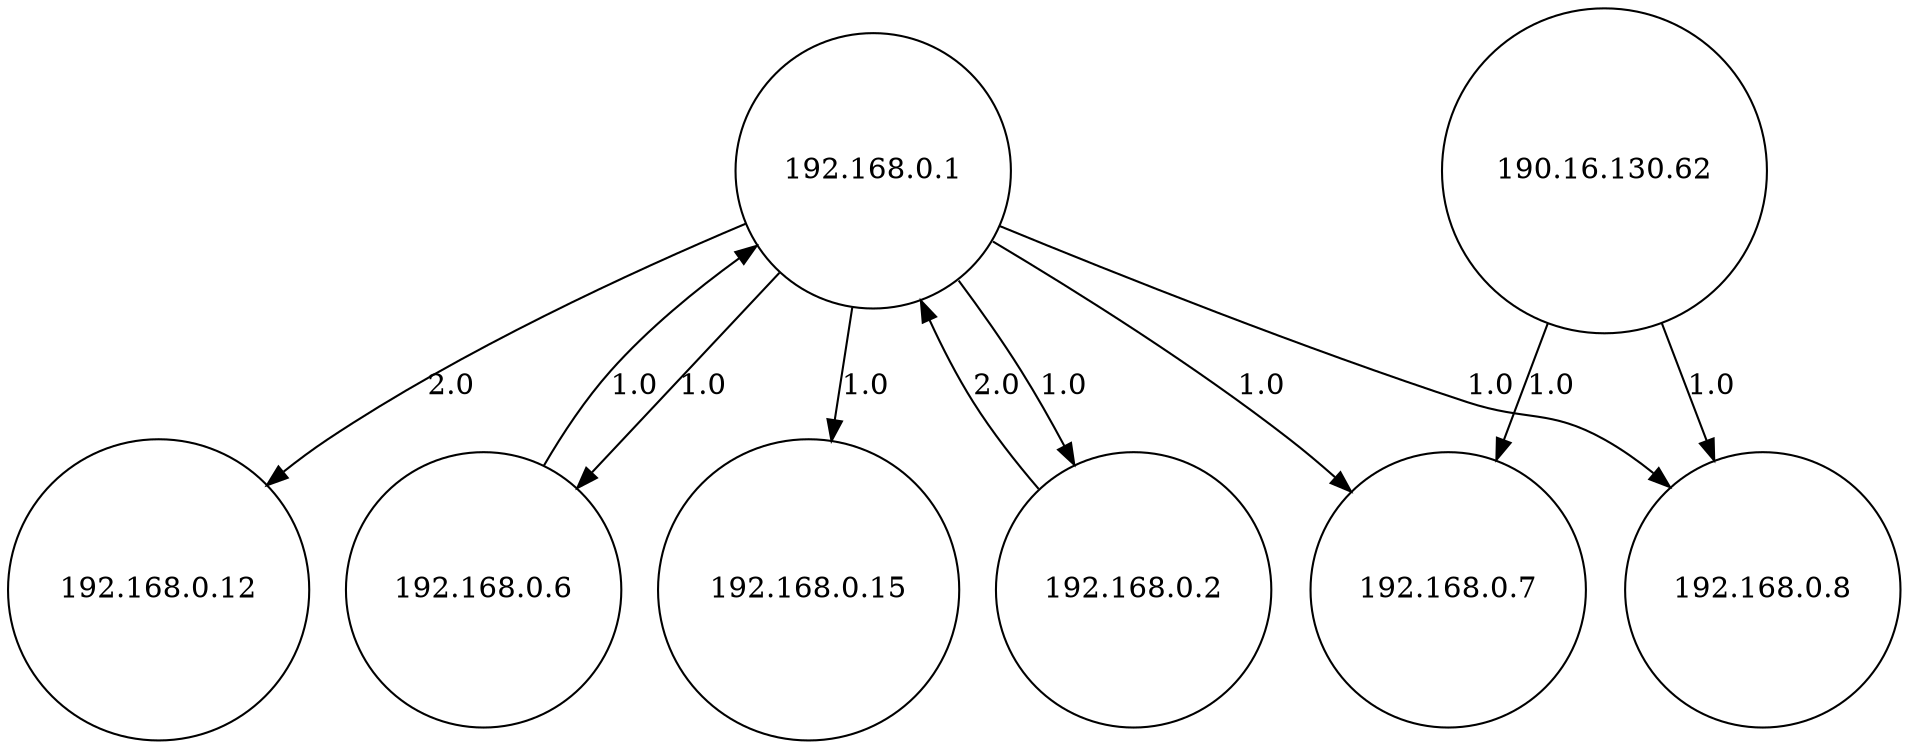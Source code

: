 digraph LAN {
	7 [label="192.168.0.12", shape=circle];
	1 [label="192.168.0.2", shape=circle];
	5 [label="192.168.0.15", shape=circle];
	2 [label="192.168.0.1", shape=circle];
	3 [label="192.168.0.6", shape=circle];
	6 [label="192.168.0.7", shape=circle];
	4 [label="190.16.130.62", shape=circle];
	8 [label="192.168.0.8", shape=circle];
	1 -> 2 [label="2.0"];
	2 -> 1 [label="1.0"];
	2 -> 5 [label="1.0"];
	2 -> 3 [label="1.0"];
	2 -> 6 [label="1.0"];
	2 -> 7 [label="2.0"];
	2 -> 8 [label="1.0"];
	3 -> 2 [label="1.0"];
	4 -> 8 [label="1.0"];
	4 -> 6 [label="1.0"];
}

